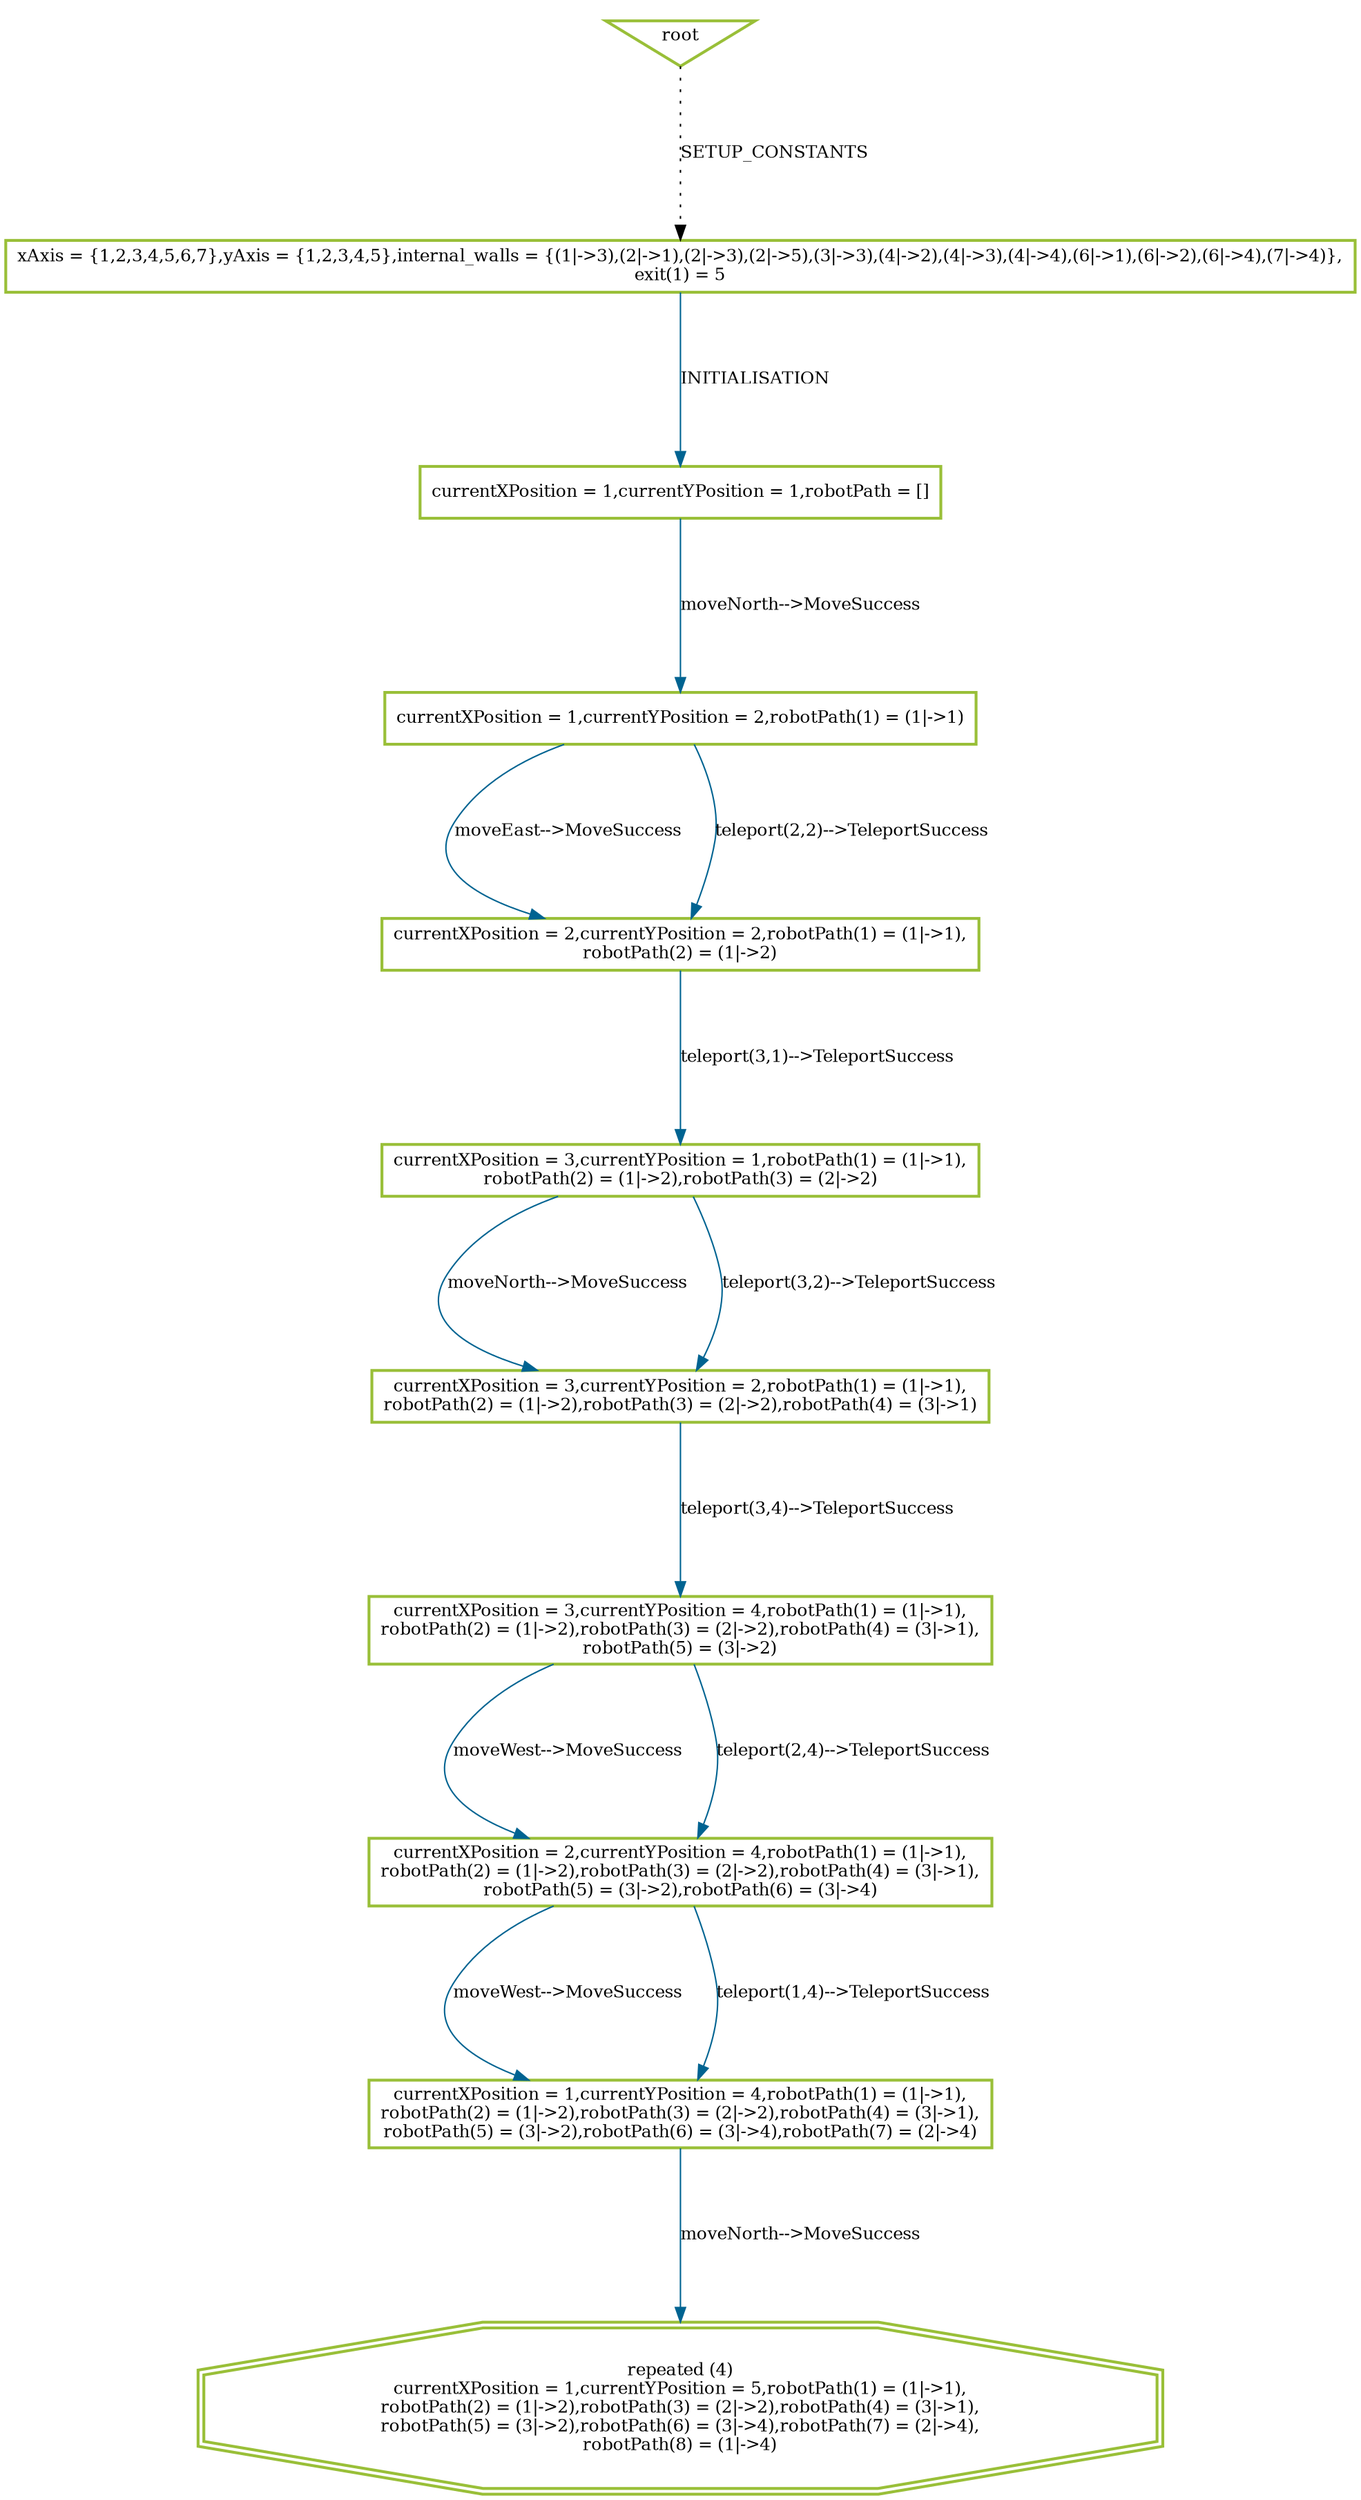 digraph "history" {
	graph [
		fontsize = "14"
		fontname = "Times-Roman"
		fontcolor = "black"
		nodesep = "1.5"
		ranksep = "1.5"
	]
	node [
		fontsize = "14"
		fontname = "Times-Roman"
		fontcolor = "black"
		shape = "ellipse"
		style = "solid"
	]
	edge [
		fontsize = "14"
		fontname = "Times-Roman"
		fontcolor = "black"
		style = "solid"
	]
	"0" [
		fontsize = "12"
		fontname = "Times-Roman"
		fontcolor = "black"
		penwidth = "2"
		label = "xAxis = \{1,2,3,4,5,6,7\},yAxis = \{1,2,3,4,5\},internal_walls = \{(1\|-\>3),(2\|-\>1),(2\|-\>3),(2\|-\>5),(3\|-\>3),(4\|-\>2),(4\|-\>3),(4\|-\>4),(6\|-\>1),(6\|-\>2),(6\|-\>4),(7\|-\>4)\},\nexit(1) = 5"
		shape = "box"
		style = "solid"
		color = "#99BF38"
	]
	"1" [
		fontsize = "12"
		fontname = "Times-Roman"
		fontcolor = "black"
		penwidth = "2"
		label = "currentXPosition = 1,currentYPosition = 1,robotPath = []"
		shape = "box"
		style = "solid"
		color = "#99BF38"
	]
	"2" [
		fontsize = "12"
		fontname = "Times-Roman"
		fontcolor = "black"
		penwidth = "2"
		label = "currentXPosition = 1,currentYPosition = 2,robotPath(1) = (1\|-\>1)"
		shape = "box"
		style = "solid"
		color = "#99BF38"
	]
	"3" [
		fontsize = "12"
		fontname = "Times-Roman"
		fontcolor = "black"
		penwidth = "2"
		label = "currentXPosition = 2,currentYPosition = 2,robotPath(1) = (1\|-\>1),\nrobotPath(2) = (1\|-\>2)"
		shape = "box"
		style = "solid"
		color = "#99BF38"
	]
	"28" [
		fontsize = "12"
		fontname = "Times-Roman"
		fontcolor = "black"
		penwidth = "2"
		label = "currentXPosition = 3,currentYPosition = 1,robotPath(1) = (1\|-\>1),\nrobotPath(2) = (1\|-\>2),robotPath(3) = (2\|-\>2)"
		shape = "box"
		style = "solid"
		color = "#99BF38"
	]
	"47" [
		fontsize = "12"
		fontname = "Times-Roman"
		fontcolor = "black"
		penwidth = "2"
		label = "currentXPosition = 3,currentYPosition = 2,robotPath(1) = (1\|-\>1),\nrobotPath(2) = (1\|-\>2),robotPath(3) = (2\|-\>2),robotPath(4) = (3\|-\>1)"
		shape = "box"
		style = "solid"
		color = "#99BF38"
	]
	"84" [
		fontsize = "12"
		fontname = "Times-Roman"
		fontcolor = "black"
		penwidth = "2"
		label = "currentXPosition = 3,currentYPosition = 4,robotPath(1) = (1\|-\>1),\nrobotPath(2) = (1\|-\>2),robotPath(3) = (2\|-\>2),robotPath(4) = (3\|-\>1),\nrobotPath(5) = (3\|-\>2)"
		shape = "box"
		style = "solid"
		color = "#99BF38"
	]
	"92" [
		fontsize = "12"
		fontname = "Times-Roman"
		fontcolor = "black"
		penwidth = "2"
		label = "currentXPosition = 2,currentYPosition = 4,robotPath(1) = (1\|-\>1),\nrobotPath(2) = (1\|-\>2),robotPath(3) = (2\|-\>2),robotPath(4) = (3\|-\>1),\nrobotPath(5) = (3\|-\>2),robotPath(6) = (3\|-\>4)"
		shape = "box"
		style = "solid"
		color = "#99BF38"
	]
	"114" [
		fontsize = "12"
		fontname = "Times-Roman"
		fontcolor = "black"
		penwidth = "2"
		label = "currentXPosition = 1,currentYPosition = 4,robotPath(1) = (1\|-\>1),\nrobotPath(2) = (1\|-\>2),robotPath(3) = (2\|-\>2),robotPath(4) = (3\|-\>1),\nrobotPath(5) = (3\|-\>2),robotPath(6) = (3\|-\>4),robotPath(7) = (2\|-\>4)"
		shape = "box"
		style = "solid"
		color = "#99BF38"
	]
	"135" [
		fontsize = "12"
		fontname = "Times-Roman"
		fontcolor = "black"
		penwidth = "2"
		label = "repeated (4)\ncurrentXPosition = 1,currentYPosition = 5,robotPath(1) = (1\|-\>1),\nrobotPath(2) = (1\|-\>2),robotPath(3) = (2\|-\>2),robotPath(4) = (3\|-\>1),\nrobotPath(5) = (3\|-\>2),robotPath(6) = (3\|-\>4),robotPath(7) = (2\|-\>4),\nrobotPath(8) = (1\|-\>4)"
		shape = "doubleoctagon"
		style = "solid"
		color = "#99BF38"
	]
	"root" [
		fontsize = "12"
		fontname = "Times-Roman"
		fontcolor = "black"
		penwidth = "2"
		label = "root"
		shape = "invtriangle"
		style = "solid"
		color = "#99BF38"
	]
	"root" -> "0" [
		fontsize = "12"
		fontname = "Times-Roman"
		fontcolor = "black"
		label = "SETUP_CONSTANTS"
		style = "dotted"
		color = "black"
	]
	"0" -> "1" [
		fontsize = "12"
		fontname = "Times-Roman"
		fontcolor = "black"
		label = "INITIALISATION"
		style = "solid"
		color = "#006391"
	]
	"1" -> "2" [
		fontsize = "12"
		fontname = "Times-Roman"
		fontcolor = "black"
		label = "moveNorth--\>MoveSuccess"
		style = "solid"
		color = "#006391"
	]
	"2" -> "3" [
		fontsize = "12"
		fontname = "Times-Roman"
		fontcolor = "black"
		label = "moveEast--\>MoveSuccess"
		style = "solid"
		color = "#006391"
	]
	"2" -> "3" [
		fontsize = "12"
		fontname = "Times-Roman"
		fontcolor = "black"
		label = "teleport(2,2)--\>TeleportSuccess"
		style = "solid"
		color = "#006391"
	]
	"3" -> "28" [
		fontsize = "12"
		fontname = "Times-Roman"
		fontcolor = "black"
		label = "teleport(3,1)--\>TeleportSuccess"
		style = "solid"
		color = "#006391"
	]
	"28" -> "47" [
		fontsize = "12"
		fontname = "Times-Roman"
		fontcolor = "black"
		label = "moveNorth--\>MoveSuccess"
		style = "solid"
		color = "#006391"
	]
	"28" -> "47" [
		fontsize = "12"
		fontname = "Times-Roman"
		fontcolor = "black"
		label = "teleport(3,2)--\>TeleportSuccess"
		style = "solid"
		color = "#006391"
	]
	"47" -> "84" [
		fontsize = "12"
		fontname = "Times-Roman"
		fontcolor = "black"
		label = "teleport(3,4)--\>TeleportSuccess"
		style = "solid"
		color = "#006391"
	]
	"84" -> "92" [
		fontsize = "12"
		fontname = "Times-Roman"
		fontcolor = "black"
		label = "moveWest--\>MoveSuccess"
		style = "solid"
		color = "#006391"
	]
	"84" -> "92" [
		fontsize = "12"
		fontname = "Times-Roman"
		fontcolor = "black"
		label = "teleport(2,4)--\>TeleportSuccess"
		style = "solid"
		color = "#006391"
	]
	"92" -> "114" [
		fontsize = "12"
		fontname = "Times-Roman"
		fontcolor = "black"
		label = "moveWest--\>MoveSuccess"
		style = "solid"
		color = "#006391"
	]
	"92" -> "114" [
		fontsize = "12"
		fontname = "Times-Roman"
		fontcolor = "black"
		label = "teleport(1,4)--\>TeleportSuccess"
		style = "solid"
		color = "#006391"
	]
	"114" -> "135" [
		fontsize = "12"
		fontname = "Times-Roman"
		fontcolor = "black"
		label = "moveNorth--\>MoveSuccess"
		style = "solid"
		color = "#006391"
	]
}

